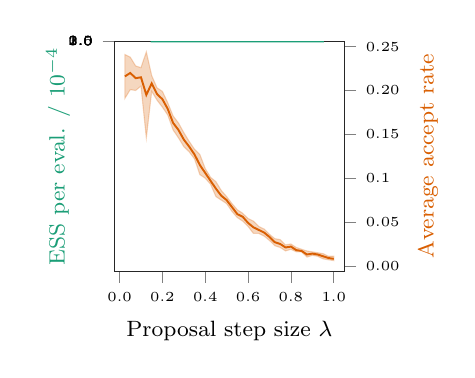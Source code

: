 % This file was created by matplotlib2tikz v0.6.11.
\pgfplotsset{scaled y ticks=false}
\begin{tikzpicture}

\definecolor{color1}{rgb}{0.851,0.373,0.008}
\definecolor{color0}{rgb}{0.106,0.62,0.467}

\begin{axis}[
  xlabel={\footnotesize Proposal step size $\lambda$},
  ylabel={\footnotesize\color{color0} ESS per eval. / $10^{-4}$},
  y label style={at={(axis description cs:-0.15,.5)},rotate=0,anchor=south},
  width=45mm,
  height=45mm,
  xmin=-0.024, xmax=1.049,
  ymin=-1.165e-05, ymax=0.0,
  xtick={-0.2,0,0.2,0.4,0.6,0.8,1,1.2},
  xticklabels={,0.0,0.2,0.4,0.6,0.8,1.0,},
  ytick={-5e-05,0,5e-05,0.0,0.0,0.0,0.0,0.0,0.0},
  yticklabels={,0.0,0.5,1.0,1.5,2.0,2.5,3.0,},
  tick align=outside,
  tick pos=left,
  x grid style={white!80.0!black},
  y grid style={white!80.0!black},
  axis line style={lightgray!20.0!black},
  every tick label/.append style={font=\tiny},
]
\path [draw=color0, fill=color0, opacity=0.25] (axis cs:0.025,5.318e-06)
--(axis cs:0.025,3.909e-06)
--(axis cs:0.05,1.274e-05)
--(axis cs:0.075,2.728e-05)
--(axis cs:0.1,4.942e-05)
--(axis cs:0.125,7.223e-05)
--(axis cs:0.15,0.0)
--(axis cs:0.175,0.0)
--(axis cs:0.2,0.0)
--(axis cs:0.225,0.0)
--(axis cs:0.25,0.0)
--(axis cs:0.275,0.0)
--(axis cs:0.3,0.0)
--(axis cs:0.325,0.0)
--(axis cs:0.35,0.0)
--(axis cs:0.375,0.0)
--(axis cs:0.4,0.0)
--(axis cs:0.425,0.0)
--(axis cs:0.45,0.0)
--(axis cs:0.475,0.0)
--(axis cs:0.5,0.0)
--(axis cs:0.525,0.0)
--(axis cs:0.55,0.0)
--(axis cs:0.575,0.0)
--(axis cs:0.6,0.0)
--(axis cs:0.625,0.0)
--(axis cs:0.65,0.0)
--(axis cs:0.675,0.0)
--(axis cs:0.7,0.0)
--(axis cs:0.725,0.0)
--(axis cs:0.75,0.0)
--(axis cs:0.775,0.0)
--(axis cs:0.8,0.0)
--(axis cs:0.825,0.0)
--(axis cs:0.85,0.0)
--(axis cs:0.875,0.0)
--(axis cs:0.9,0.0)
--(axis cs:0.925,0.0)
--(axis cs:0.95,9.999e-05)
--(axis cs:0.975,8.572e-05)
--(axis cs:1,8.718e-05)
--(axis cs:1,9.668e-05)
--(axis cs:1,9.668e-05)
--(axis cs:0.975,9.83e-05)
--(axis cs:0.95,0.0)
--(axis cs:0.925,0.0)
--(axis cs:0.9,0.0)
--(axis cs:0.875,0.0)
--(axis cs:0.85,0.0)
--(axis cs:0.825,0.0)
--(axis cs:0.8,0.0)
--(axis cs:0.775,0.0)
--(axis cs:0.75,0.0)
--(axis cs:0.725,0.0)
--(axis cs:0.7,0.0)
--(axis cs:0.675,0.0)
--(axis cs:0.65,0.0)
--(axis cs:0.625,0.0)
--(axis cs:0.6,0.0)
--(axis cs:0.575,0.0)
--(axis cs:0.55,0.0)
--(axis cs:0.525,0.0)
--(axis cs:0.5,0.0)
--(axis cs:0.475,0.0)
--(axis cs:0.45,0.0)
--(axis cs:0.425,0.0)
--(axis cs:0.4,0.0)
--(axis cs:0.375,0.0)
--(axis cs:0.35,0.0)
--(axis cs:0.325,0.0)
--(axis cs:0.3,0.0)
--(axis cs:0.275,0.0)
--(axis cs:0.25,0.0)
--(axis cs:0.225,0.0)
--(axis cs:0.2,0.0)
--(axis cs:0.175,0.0)
--(axis cs:0.15,0.0)
--(axis cs:0.125,7.781e-05)
--(axis cs:0.1,5.465e-05)
--(axis cs:0.075,3.028e-05)
--(axis cs:0.05,1.456e-05)
--(axis cs:0.025,5.318e-06)
--cycle;

\addplot [line width=0.7pt, color0, forget plot]
table {%
0.025 4.614e-06
0.05 1.365e-05
0.075 2.878e-05
0.1 5.204e-05
0.125 7.502e-05
0.15 0.0
0.175 0.0
0.2 0.0
0.225 0.0
0.25 0.0
0.275 0.0
0.3 0.0
0.325 0.0
0.35 0.0
0.375 0.0
0.4 0.0
0.425 0.0
0.45 0.0
0.475 0.0
0.5 0.0
0.525 0.0
0.55 0.0
0.575 0.0
0.6 0.0
0.625 0.0
0.65 0.0
0.675 0.0
0.7 0.0
0.725 0.0
0.75 0.0
0.775 0.0
0.8 0.0
0.825 0.0
0.85 0.0
0.875 0.0
0.9 0.0
0.925 0.0
0.95 0.0
0.975 9.201e-05
1 9.193e-05
};
\end{axis}

\begin{axis}[
  ylabel={\footnotesize\color{color1} Average accept rate},
  axis y line*=right,
  axis x line=none,
  y label style={at={(axis description cs:1.45,.5)},rotate=0,anchor=south},
  width=45mm,
  height=45mm,
  xmin=-0.024, xmax=1.049,
  ymin=-0.006, ymax=0.256,
  ytick={-0.05,0,0.05,0.1,0.15,0.20,0.25},
  yticklabels={,0.00,0.05,0.1,0.15,0.20,0.25},
  tick align=outside,
  tick pos=right,
  x grid style={white!80.0!black},
  y grid style={white!80.0!black},
  axis line style={lightgray!20.0!black},
  every tick label/.append style={font=\tiny},
]
\path [draw=color1, fill=color1, opacity=0.25] (axis cs:0.025,0.241)
--(axis cs:0.025,0.191)
--(axis cs:0.05,0.201)
--(axis cs:0.075,0.2)
--(axis cs:0.1,0.205)
--(axis cs:0.125,0.146)
--(axis cs:0.15,0.199)
--(axis cs:0.175,0.189)
--(axis cs:0.2,0.181)
--(axis cs:0.225,0.172)
--(axis cs:0.25,0.155)
--(axis cs:0.275,0.146)
--(axis cs:0.3,0.136)
--(axis cs:0.325,0.13)
--(axis cs:0.35,0.122)
--(axis cs:0.375,0.104)
--(axis cs:0.4,0.1)
--(axis cs:0.425,0.093)
--(axis cs:0.45,0.079)
--(axis cs:0.475,0.075)
--(axis cs:0.5,0.071)
--(axis cs:0.525,0.062)
--(axis cs:0.55,0.055)
--(axis cs:0.575,0.051)
--(axis cs:0.6,0.045)
--(axis cs:0.625,0.037)
--(axis cs:0.65,0.037)
--(axis cs:0.675,0.034)
--(axis cs:0.7,0.029)
--(axis cs:0.725,0.023)
--(axis cs:0.75,0.021)
--(axis cs:0.775,0.017)
--(axis cs:0.8,0.019)
--(axis cs:0.825,0.016)
--(axis cs:0.85,0.016)
--(axis cs:0.875,0.01)
--(axis cs:0.9,0.012)
--(axis cs:0.925,0.011)
--(axis cs:0.95,0.008)
--(axis cs:0.975,0.007)
--(axis cs:1,0.006)
--(axis cs:1,0.011)
--(axis cs:1,0.011)
--(axis cs:0.975,0.011)
--(axis cs:0.95,0.014)
--(axis cs:0.925,0.015)
--(axis cs:0.9,0.016)
--(axis cs:0.875,0.017)
--(axis cs:0.85,0.019)
--(axis cs:0.825,0.021)
--(axis cs:0.8,0.025)
--(axis cs:0.775,0.024)
--(axis cs:0.75,0.03)
--(axis cs:0.725,0.031)
--(axis cs:0.7,0.036)
--(axis cs:0.675,0.042)
--(axis cs:0.65,0.045)
--(axis cs:0.625,0.051)
--(axis cs:0.6,0.054)
--(axis cs:0.575,0.06)
--(axis cs:0.55,0.064)
--(axis cs:0.525,0.071)
--(axis cs:0.5,0.079)
--(axis cs:0.475,0.086)
--(axis cs:0.45,0.096)
--(axis cs:0.425,0.101)
--(axis cs:0.4,0.111)
--(axis cs:0.375,0.127)
--(axis cs:0.35,0.133)
--(axis cs:0.325,0.142)
--(axis cs:0.3,0.152)
--(axis cs:0.275,0.163)
--(axis cs:0.25,0.171)
--(axis cs:0.225,0.186)
--(axis cs:0.2,0.199)
--(axis cs:0.175,0.203)
--(axis cs:0.15,0.217)
--(axis cs:0.125,0.244)
--(axis cs:0.1,0.226)
--(axis cs:0.075,0.228)
--(axis cs:0.05,0.238)
--(axis cs:0.025,0.241)
--cycle;

\addplot [line width=0.7pt, color1, forget plot]
table {%
0.025 0.216
0.05 0.22
0.075 0.214
0.1 0.215
0.125 0.195
0.15 0.208
0.175 0.196
0.2 0.19
0.225 0.179
0.25 0.163
0.275 0.155
0.3 0.144
0.325 0.136
0.35 0.127
0.375 0.115
0.4 0.106
0.425 0.097
0.45 0.088
0.475 0.08
0.5 0.075
0.525 0.067
0.55 0.059
0.575 0.056
0.6 0.049
0.625 0.044
0.65 0.041
0.675 0.038
0.7 0.033
0.725 0.027
0.75 0.025
0.775 0.021
0.8 0.022
0.825 0.018
0.85 0.017
0.875 0.013
0.9 0.014
0.925 0.013
0.95 0.011
0.975 0.009
1 0.008
};
\end{axis}

\end{tikzpicture}
